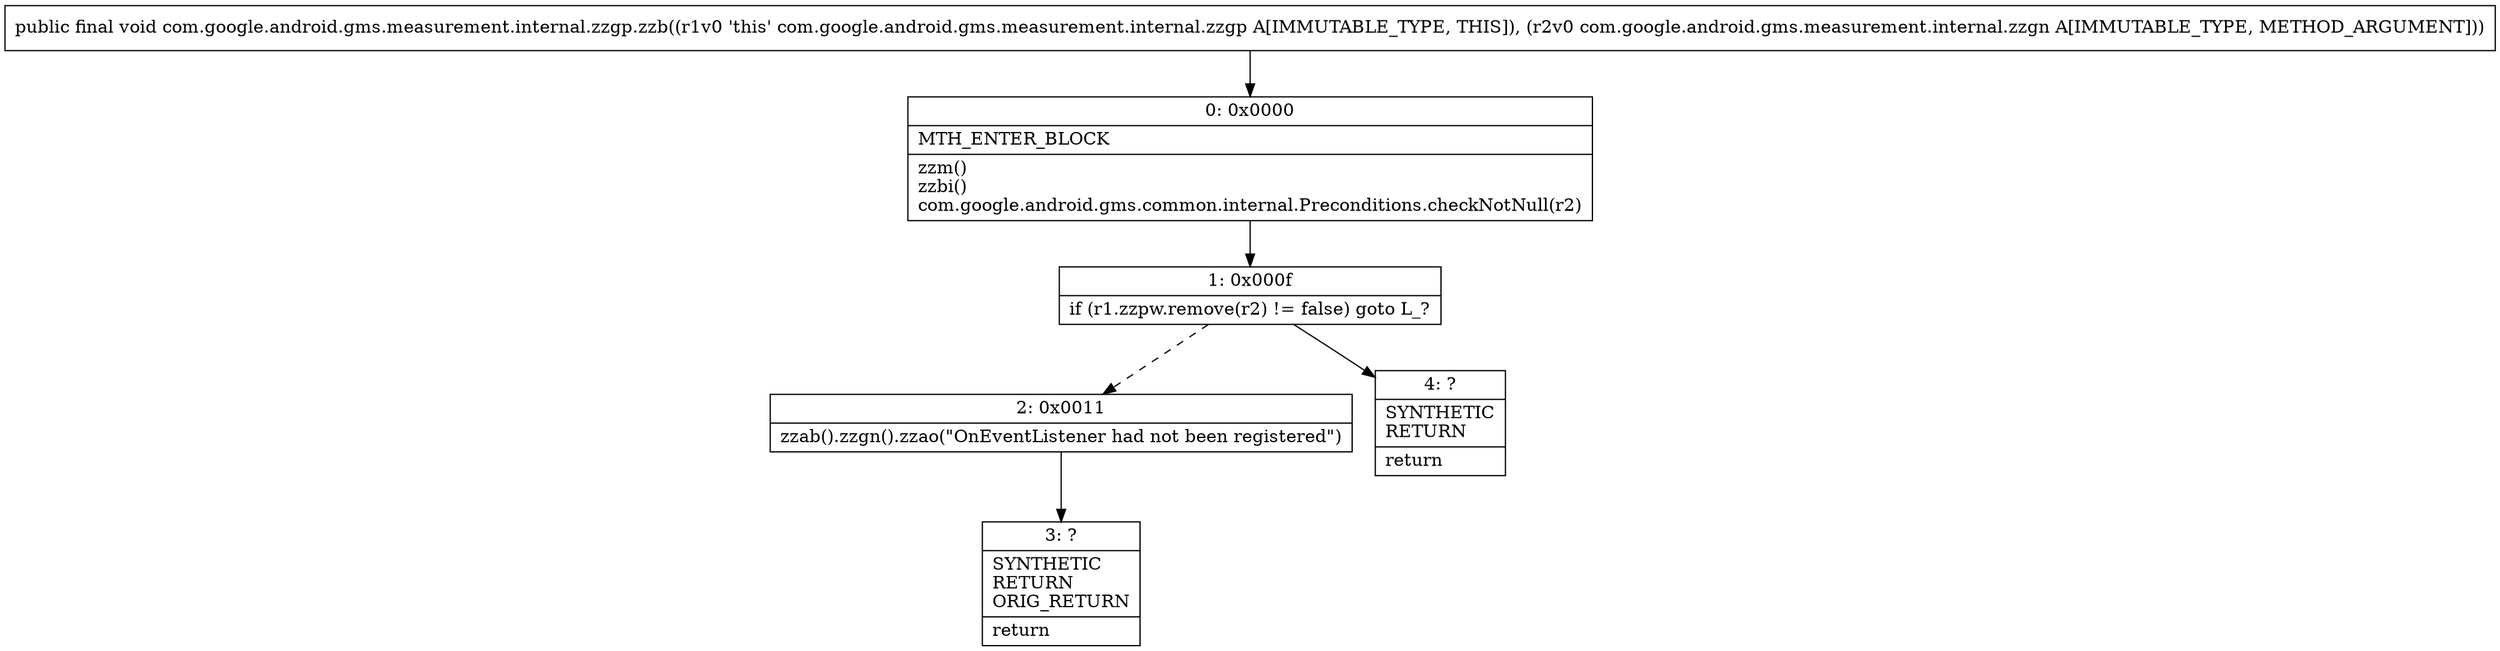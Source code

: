 digraph "CFG forcom.google.android.gms.measurement.internal.zzgp.zzb(Lcom\/google\/android\/gms\/measurement\/internal\/zzgn;)V" {
Node_0 [shape=record,label="{0\:\ 0x0000|MTH_ENTER_BLOCK\l|zzm()\lzzbi()\lcom.google.android.gms.common.internal.Preconditions.checkNotNull(r2)\l}"];
Node_1 [shape=record,label="{1\:\ 0x000f|if (r1.zzpw.remove(r2) != false) goto L_?\l}"];
Node_2 [shape=record,label="{2\:\ 0x0011|zzab().zzgn().zzao(\"OnEventListener had not been registered\")\l}"];
Node_3 [shape=record,label="{3\:\ ?|SYNTHETIC\lRETURN\lORIG_RETURN\l|return\l}"];
Node_4 [shape=record,label="{4\:\ ?|SYNTHETIC\lRETURN\l|return\l}"];
MethodNode[shape=record,label="{public final void com.google.android.gms.measurement.internal.zzgp.zzb((r1v0 'this' com.google.android.gms.measurement.internal.zzgp A[IMMUTABLE_TYPE, THIS]), (r2v0 com.google.android.gms.measurement.internal.zzgn A[IMMUTABLE_TYPE, METHOD_ARGUMENT])) }"];
MethodNode -> Node_0;
Node_0 -> Node_1;
Node_1 -> Node_2[style=dashed];
Node_1 -> Node_4;
Node_2 -> Node_3;
}

